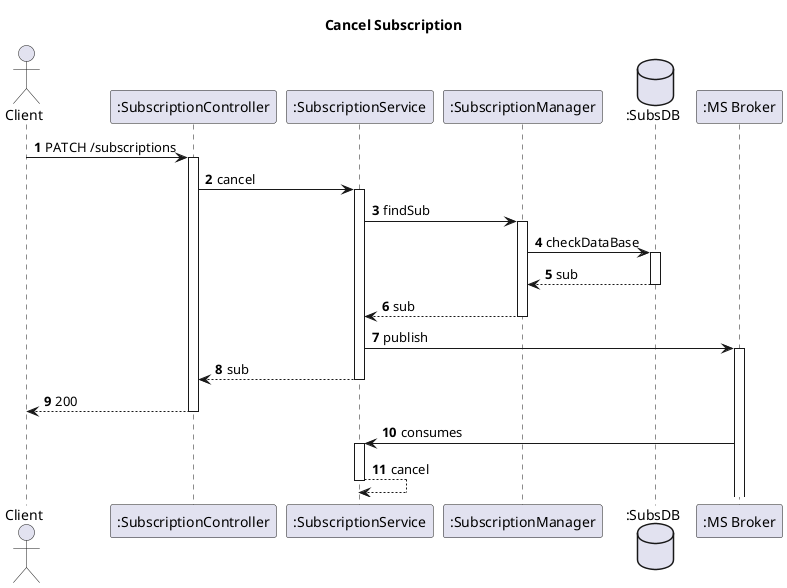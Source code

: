 @startuml
'https://plantuml.com/sequence-diagram
autoactivate on
autonumber
title  Cancel Subscription

autonumber

actor "Client" as Ac
participant ":SubscriptionController" as Auth
participant ":SubscriptionService" as SService
participant ":SubscriptionManager" as UManager
database ":SubsDB" as SDB
participant ":MS Broker" as Broker


Ac->Auth: PATCH /subscriptions
Auth->SService: cancel


SService->UManager: findSub
UManager->SDB: checkDataBase
SDB-->UManager:sub
UManager --> SService:sub
SService->Broker: publish
SService -->Auth:sub
Auth --> Ac : 200

Broker-> SService: consumes
SService --> SService: cancel

@enduml
